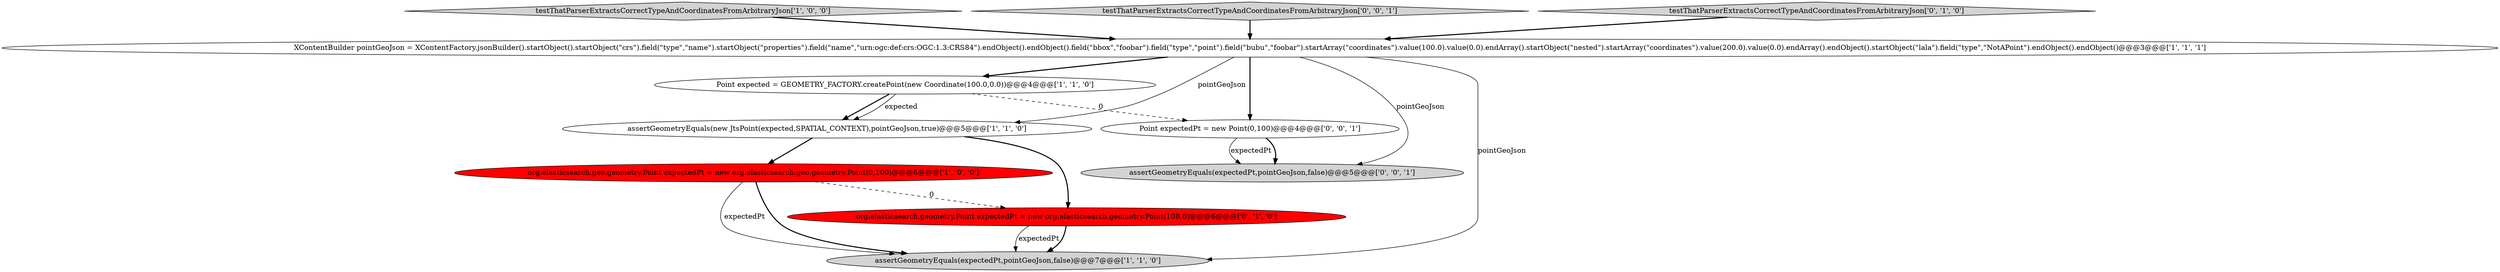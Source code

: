 digraph {
7 [style = filled, label = "org.elasticsearch.geometry.Point expectedPt = new org.elasticsearch.geometry.Point(100,0)@@@6@@@['0', '1', '0']", fillcolor = red, shape = ellipse image = "AAA1AAABBB2BBB"];
1 [style = filled, label = "org.elasticsearch.geo.geometry.Point expectedPt = new org.elasticsearch.geo.geometry.Point(0,100)@@@6@@@['1', '0', '0']", fillcolor = red, shape = ellipse image = "AAA1AAABBB1BBB"];
5 [style = filled, label = "testThatParserExtractsCorrectTypeAndCoordinatesFromArbitraryJson['1', '0', '0']", fillcolor = lightgray, shape = diamond image = "AAA0AAABBB1BBB"];
9 [style = filled, label = "testThatParserExtractsCorrectTypeAndCoordinatesFromArbitraryJson['0', '0', '1']", fillcolor = lightgray, shape = diamond image = "AAA0AAABBB3BBB"];
0 [style = filled, label = "XContentBuilder pointGeoJson = XContentFactory.jsonBuilder().startObject().startObject(\"crs\").field(\"type\",\"name\").startObject(\"properties\").field(\"name\",\"urn:ogc:def:crs:OGC:1.3:CRS84\").endObject().endObject().field(\"bbox\",\"foobar\").field(\"type\",\"point\").field(\"bubu\",\"foobar\").startArray(\"coordinates\").value(100.0).value(0.0).endArray().startObject(\"nested\").startArray(\"coordinates\").value(200.0).value(0.0).endArray().endObject().startObject(\"lala\").field(\"type\",\"NotAPoint\").endObject().endObject()@@@3@@@['1', '1', '1']", fillcolor = white, shape = ellipse image = "AAA0AAABBB1BBB"];
3 [style = filled, label = "assertGeometryEquals(new JtsPoint(expected,SPATIAL_CONTEXT),pointGeoJson,true)@@@5@@@['1', '1', '0']", fillcolor = white, shape = ellipse image = "AAA0AAABBB1BBB"];
8 [style = filled, label = "Point expectedPt = new Point(0,100)@@@4@@@['0', '0', '1']", fillcolor = white, shape = ellipse image = "AAA0AAABBB3BBB"];
2 [style = filled, label = "assertGeometryEquals(expectedPt,pointGeoJson,false)@@@7@@@['1', '1', '0']", fillcolor = lightgray, shape = ellipse image = "AAA0AAABBB1BBB"];
4 [style = filled, label = "Point expected = GEOMETRY_FACTORY.createPoint(new Coordinate(100.0,0.0))@@@4@@@['1', '1', '0']", fillcolor = white, shape = ellipse image = "AAA0AAABBB1BBB"];
10 [style = filled, label = "assertGeometryEquals(expectedPt,pointGeoJson,false)@@@5@@@['0', '0', '1']", fillcolor = lightgray, shape = ellipse image = "AAA0AAABBB3BBB"];
6 [style = filled, label = "testThatParserExtractsCorrectTypeAndCoordinatesFromArbitraryJson['0', '1', '0']", fillcolor = lightgray, shape = diamond image = "AAA0AAABBB2BBB"];
4->3 [style = bold, label=""];
8->10 [style = bold, label=""];
0->2 [style = solid, label="pointGeoJson"];
1->2 [style = bold, label=""];
4->3 [style = solid, label="expected"];
6->0 [style = bold, label=""];
0->3 [style = solid, label="pointGeoJson"];
7->2 [style = solid, label="expectedPt"];
0->10 [style = solid, label="pointGeoJson"];
9->0 [style = bold, label=""];
8->10 [style = solid, label="expectedPt"];
5->0 [style = bold, label=""];
3->1 [style = bold, label=""];
3->7 [style = bold, label=""];
0->4 [style = bold, label=""];
1->7 [style = dashed, label="0"];
7->2 [style = bold, label=""];
4->8 [style = dashed, label="0"];
0->8 [style = bold, label=""];
1->2 [style = solid, label="expectedPt"];
}
